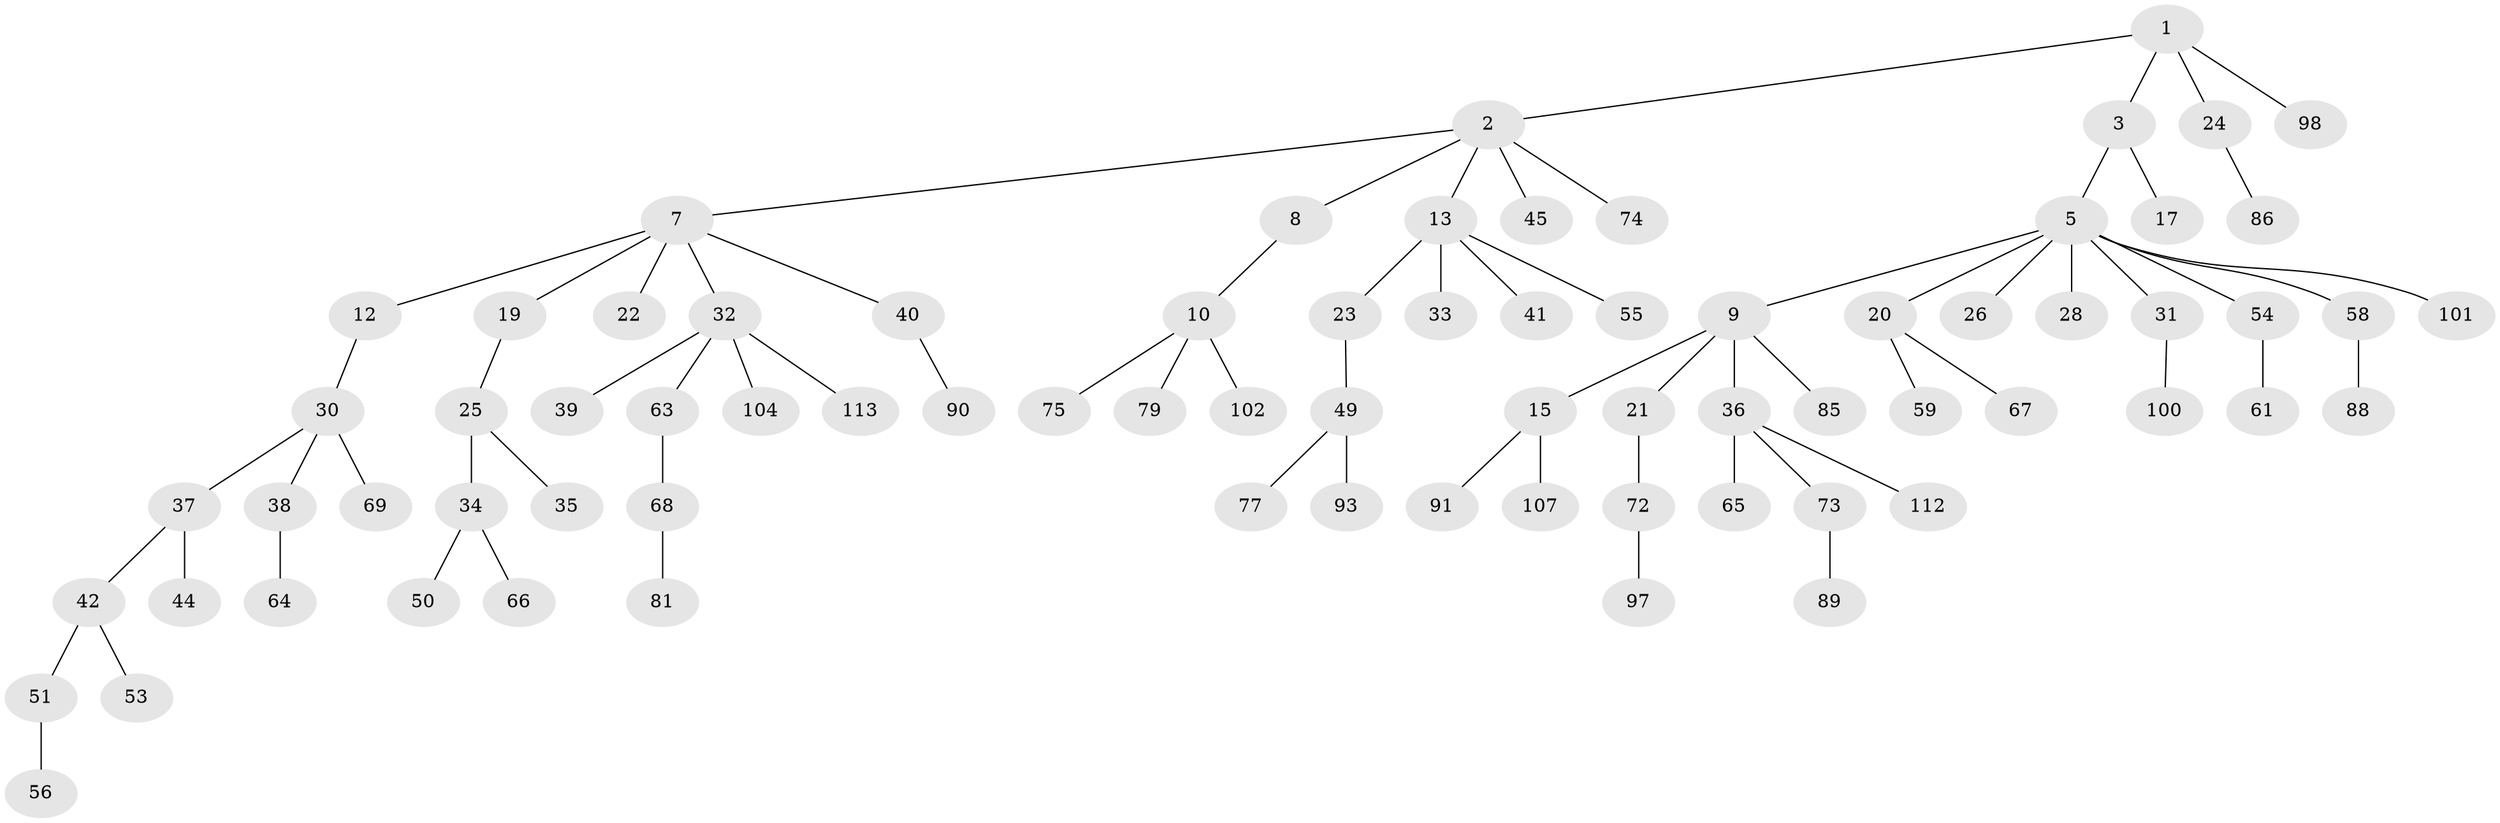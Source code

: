 // Generated by graph-tools (version 1.1) at 2025/52/02/27/25 19:52:12]
// undirected, 76 vertices, 75 edges
graph export_dot {
graph [start="1"]
  node [color=gray90,style=filled];
  1 [super="+47"];
  2 [super="+6"];
  3 [super="+4"];
  5 [super="+14"];
  7 [super="+27"];
  8;
  9 [super="+16"];
  10 [super="+11"];
  12 [super="+57"];
  13 [super="+18"];
  15 [super="+82"];
  17;
  19 [super="+103"];
  20 [super="+48"];
  21;
  22;
  23;
  24 [super="+96"];
  25 [super="+29"];
  26;
  28;
  30 [super="+76"];
  31 [super="+46"];
  32 [super="+70"];
  33;
  34 [super="+111"];
  35;
  36 [super="+43"];
  37 [super="+52"];
  38 [super="+109"];
  39;
  40 [super="+87"];
  41;
  42 [super="+62"];
  44 [super="+83"];
  45;
  49 [super="+92"];
  50;
  51;
  53;
  54 [super="+71"];
  55 [super="+105"];
  56;
  58 [super="+60"];
  59;
  61;
  63;
  64;
  65;
  66;
  67 [super="+84"];
  68 [super="+80"];
  69;
  72 [super="+78"];
  73 [super="+108"];
  74 [super="+110"];
  75;
  77;
  79 [super="+106"];
  81;
  85;
  86;
  88;
  89 [super="+99"];
  90 [super="+95"];
  91;
  93 [super="+94"];
  97;
  98;
  100;
  101;
  102;
  104;
  107;
  112;
  113;
  1 -- 2;
  1 -- 3;
  1 -- 24;
  1 -- 98;
  2 -- 13;
  2 -- 74;
  2 -- 8;
  2 -- 45;
  2 -- 7;
  3 -- 5;
  3 -- 17;
  5 -- 9;
  5 -- 20;
  5 -- 26;
  5 -- 31;
  5 -- 54;
  5 -- 58;
  5 -- 101;
  5 -- 28;
  7 -- 12;
  7 -- 19;
  7 -- 22;
  7 -- 32;
  7 -- 40;
  8 -- 10;
  9 -- 15;
  9 -- 21;
  9 -- 85;
  9 -- 36;
  10 -- 75;
  10 -- 102;
  10 -- 79;
  12 -- 30;
  13 -- 41;
  13 -- 55;
  13 -- 33;
  13 -- 23;
  15 -- 91;
  15 -- 107;
  19 -- 25;
  20 -- 67;
  20 -- 59;
  21 -- 72;
  23 -- 49;
  24 -- 86;
  25 -- 35;
  25 -- 34;
  30 -- 37;
  30 -- 38;
  30 -- 69;
  31 -- 100;
  32 -- 39;
  32 -- 63;
  32 -- 104;
  32 -- 113;
  34 -- 50;
  34 -- 66;
  36 -- 112;
  36 -- 65;
  36 -- 73;
  37 -- 42;
  37 -- 44;
  38 -- 64;
  40 -- 90;
  42 -- 51;
  42 -- 53;
  49 -- 77;
  49 -- 93;
  51 -- 56;
  54 -- 61;
  58 -- 88;
  63 -- 68;
  68 -- 81;
  72 -- 97;
  73 -- 89;
}
